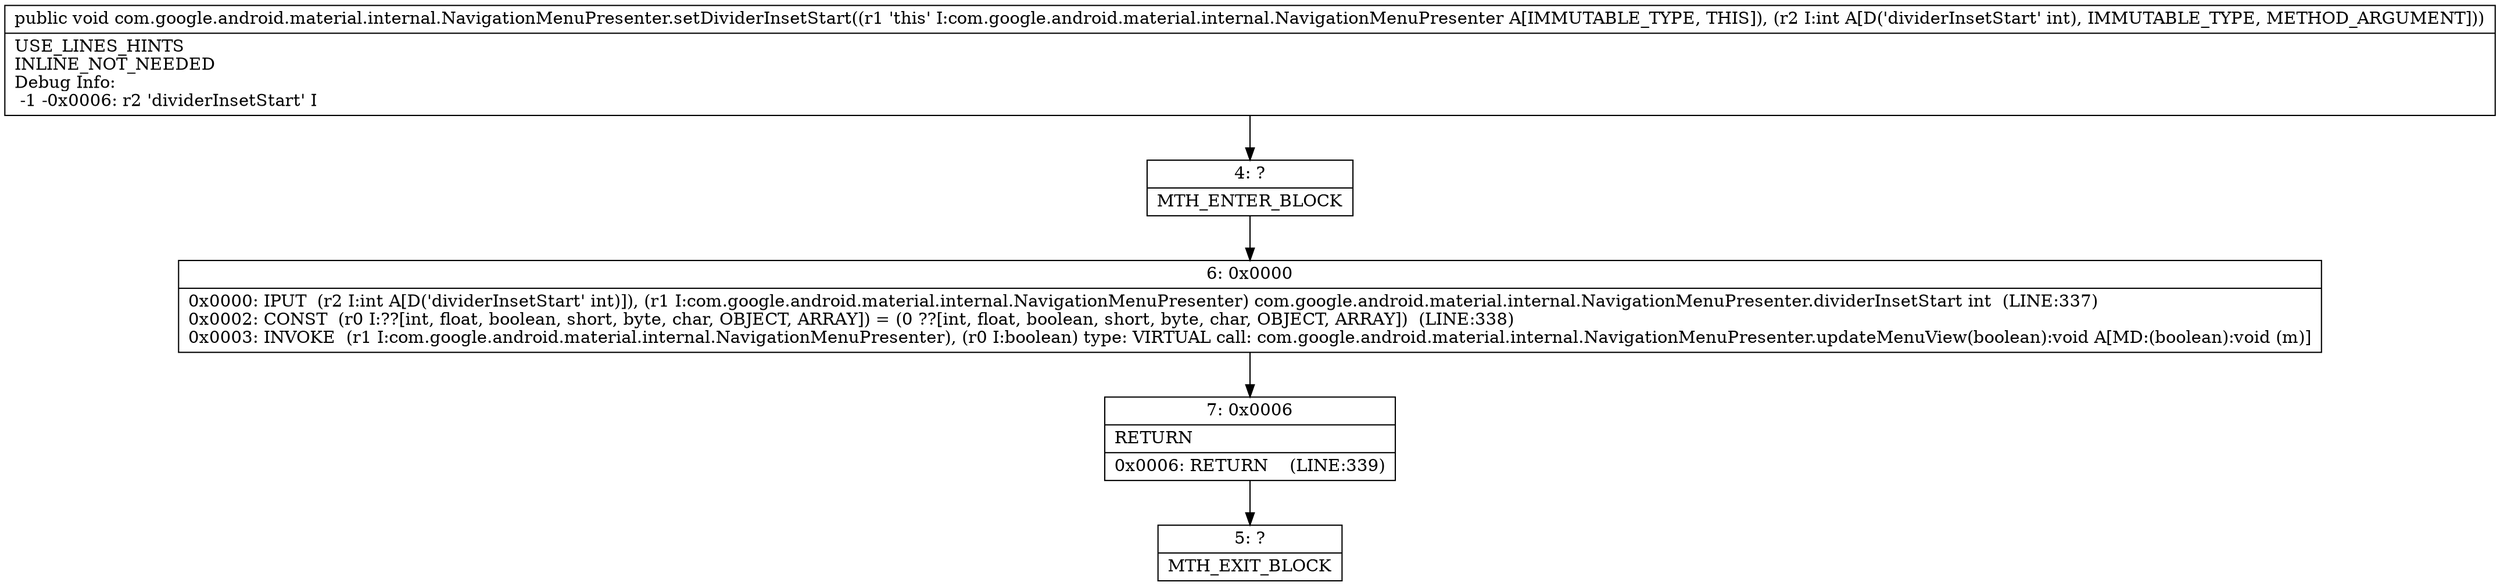 digraph "CFG forcom.google.android.material.internal.NavigationMenuPresenter.setDividerInsetStart(I)V" {
Node_4 [shape=record,label="{4\:\ ?|MTH_ENTER_BLOCK\l}"];
Node_6 [shape=record,label="{6\:\ 0x0000|0x0000: IPUT  (r2 I:int A[D('dividerInsetStart' int)]), (r1 I:com.google.android.material.internal.NavigationMenuPresenter) com.google.android.material.internal.NavigationMenuPresenter.dividerInsetStart int  (LINE:337)\l0x0002: CONST  (r0 I:??[int, float, boolean, short, byte, char, OBJECT, ARRAY]) = (0 ??[int, float, boolean, short, byte, char, OBJECT, ARRAY])  (LINE:338)\l0x0003: INVOKE  (r1 I:com.google.android.material.internal.NavigationMenuPresenter), (r0 I:boolean) type: VIRTUAL call: com.google.android.material.internal.NavigationMenuPresenter.updateMenuView(boolean):void A[MD:(boolean):void (m)]\l}"];
Node_7 [shape=record,label="{7\:\ 0x0006|RETURN\l|0x0006: RETURN    (LINE:339)\l}"];
Node_5 [shape=record,label="{5\:\ ?|MTH_EXIT_BLOCK\l}"];
MethodNode[shape=record,label="{public void com.google.android.material.internal.NavigationMenuPresenter.setDividerInsetStart((r1 'this' I:com.google.android.material.internal.NavigationMenuPresenter A[IMMUTABLE_TYPE, THIS]), (r2 I:int A[D('dividerInsetStart' int), IMMUTABLE_TYPE, METHOD_ARGUMENT]))  | USE_LINES_HINTS\lINLINE_NOT_NEEDED\lDebug Info:\l  \-1 \-0x0006: r2 'dividerInsetStart' I\l}"];
MethodNode -> Node_4;Node_4 -> Node_6;
Node_6 -> Node_7;
Node_7 -> Node_5;
}

